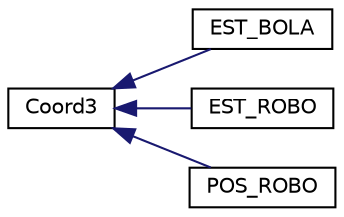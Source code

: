 digraph "Graphical Class Hierarchy"
{
  edge [fontname="Helvetica",fontsize="10",labelfontname="Helvetica",labelfontsize="10"];
  node [fontname="Helvetica",fontsize="10",shape=record];
  rankdir="LR";
  Node0 [label="Coord3",height=0.2,width=0.4,color="black", fillcolor="white", style="filled",URL="$structCoord3.html"];
  Node0 -> Node1 [dir="back",color="midnightblue",fontsize="10",style="solid",fontname="Helvetica"];
  Node1 [label="EST_BOLA",height=0.2,width=0.4,color="black", fillcolor="white", style="filled",URL="$structEST__BOLA.html"];
  Node0 -> Node2 [dir="back",color="midnightblue",fontsize="10",style="solid",fontname="Helvetica"];
  Node2 [label="EST_ROBO",height=0.2,width=0.4,color="black", fillcolor="white", style="filled",URL="$structEST__ROBO.html"];
  Node0 -> Node3 [dir="back",color="midnightblue",fontsize="10",style="solid",fontname="Helvetica"];
  Node3 [label="POS_ROBO",height=0.2,width=0.4,color="black", fillcolor="white", style="filled",URL="$structPOS__ROBO.html"];
}
